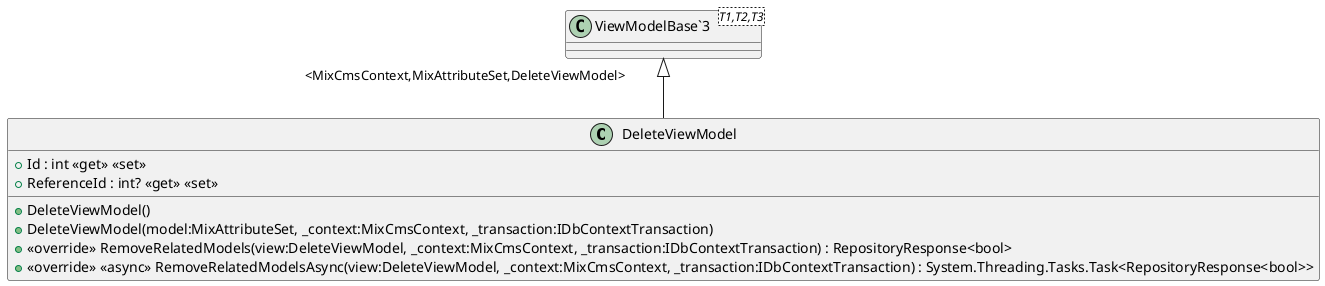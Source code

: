 @startuml
class DeleteViewModel {
    + Id : int <<get>> <<set>>
    + ReferenceId : int? <<get>> <<set>>
    + DeleteViewModel()
    + DeleteViewModel(model:MixAttributeSet, _context:MixCmsContext, _transaction:IDbContextTransaction)
    + <<override>> RemoveRelatedModels(view:DeleteViewModel, _context:MixCmsContext, _transaction:IDbContextTransaction) : RepositoryResponse<bool>
    + <<override>> <<async>> RemoveRelatedModelsAsync(view:DeleteViewModel, _context:MixCmsContext, _transaction:IDbContextTransaction) : System.Threading.Tasks.Task<RepositoryResponse<bool>>
}
class "ViewModelBase`3"<T1,T2,T3> {
}
"ViewModelBase`3" "<MixCmsContext,MixAttributeSet,DeleteViewModel>" <|-- DeleteViewModel
@enduml
